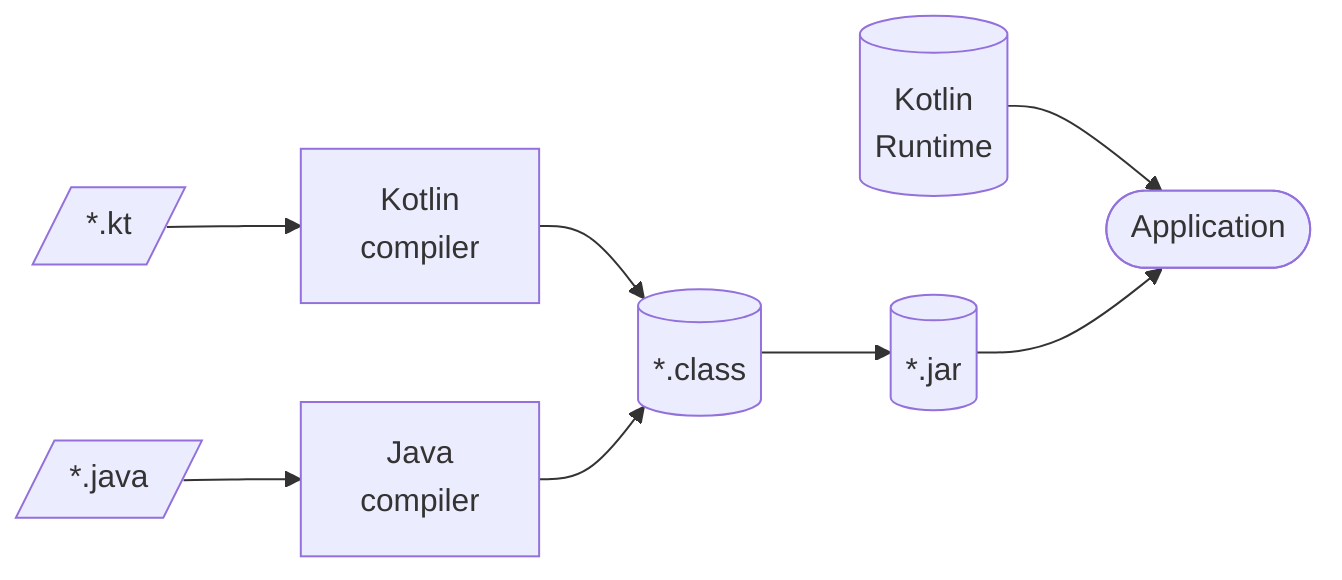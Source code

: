 flowchart LR
    ktSources[/*.kt/] --> ktCompiler[Kotlin\n compiler]
    ktCompiler --> dotClasses[(*.class)]
    dotClasses --> jars[(*.jar)]
    runtime[(Kotlin \n Runtime)] --> app
    jars --> app([Application])

    javaSources[/*.java /] --> javaCompiler[Java\n compiler]
    javaCompiler --> dotClasses[(*.class)]